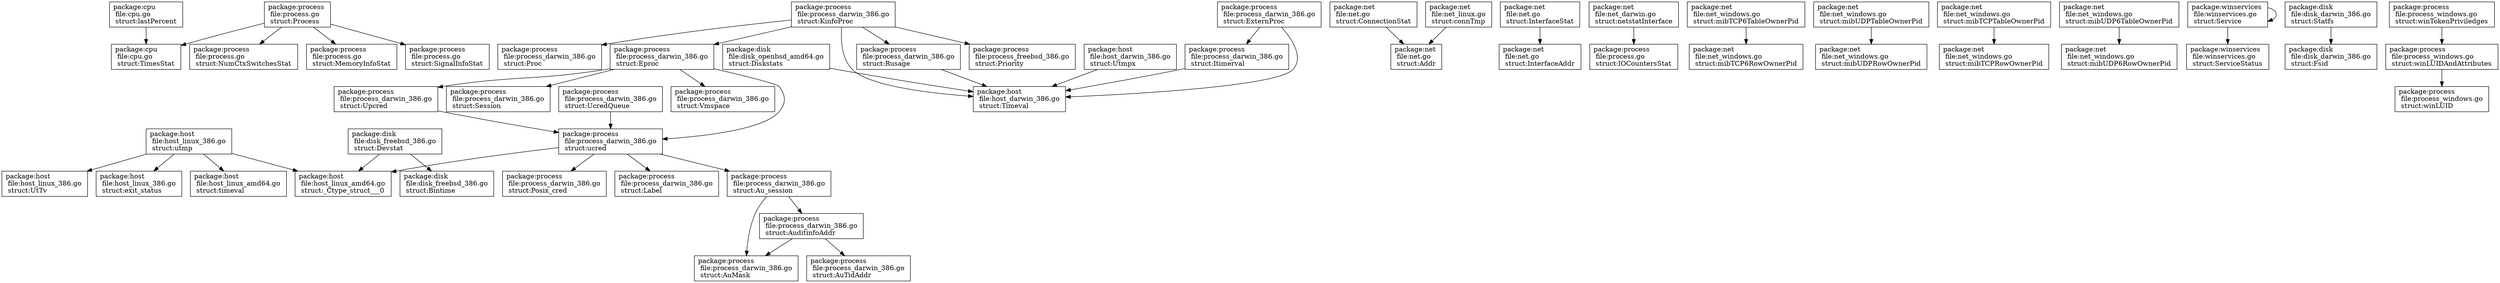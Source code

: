 digraph gph {lastPercent [label="package:cpu \l file:cpu.go \l struct:lastPercent \l", shape="box"];
TimesStat [label="package:cpu \l file:cpu.go \l struct:TimesStat \l", shape="box"];
Utmpx [label="package:host \l file:host_darwin_386.go \l struct:Utmpx \l", shape="box"];
Timeval [label="package:host \l file:host_darwin_386.go \l struct:Timeval \l", shape="box"];
utmp [label="package:host \l file:host_linux_386.go \l struct:utmp \l", shape="box"];
UtTv [label="package:host \l file:host_linux_386.go \l struct:UtTv \l", shape="box"];
exit_status [label="package:host \l file:host_linux_386.go \l struct:exit_status \l", shape="box"];
_Ctype_struct___0 [label="package:host \l file:host_linux_amd64.go \l struct:_Ctype_struct___0 \l", shape="box"];
timeval [label="package:host \l file:host_linux_amd64.go \l struct:timeval \l", shape="box"];
ConnectionStat [label="package:net \l file:net.go \l struct:ConnectionStat \l", shape="box"];
Addr [label="package:net \l file:net.go \l struct:Addr \l", shape="box"];
InterfaceStat [label="package:net \l file:net.go \l struct:InterfaceStat \l", shape="box"];
InterfaceAddr [label="package:net \l file:net.go \l struct:InterfaceAddr \l", shape="box"];
netstatInterface [label="package:net \l file:net_darwin.go \l struct:netstatInterface \l", shape="box"];
IOCountersStat [label="package:process \l file:process.go \l struct:IOCountersStat \l", shape="box"];
connTmp [label="package:net \l file:net_linux.go \l struct:connTmp \l", shape="box"];
mibTCP6TableOwnerPid [label="package:net \l file:net_windows.go \l struct:mibTCP6TableOwnerPid \l", shape="box"];
mibTCP6RowOwnerPid [label="package:net \l file:net_windows.go \l struct:mibTCP6RowOwnerPid \l", shape="box"];
mibUDPTableOwnerPid [label="package:net \l file:net_windows.go \l struct:mibUDPTableOwnerPid \l", shape="box"];
mibUDPRowOwnerPid [label="package:net \l file:net_windows.go \l struct:mibUDPRowOwnerPid \l", shape="box"];
mibTCPTableOwnerPid [label="package:net \l file:net_windows.go \l struct:mibTCPTableOwnerPid \l", shape="box"];
mibTCPRowOwnerPid [label="package:net \l file:net_windows.go \l struct:mibTCPRowOwnerPid \l", shape="box"];
mibUDP6TableOwnerPid [label="package:net \l file:net_windows.go \l struct:mibUDP6TableOwnerPid \l", shape="box"];
mibUDP6RowOwnerPid [label="package:net \l file:net_windows.go \l struct:mibUDP6RowOwnerPid \l", shape="box"];
Service [label="package:winservices \l file:winservices.go \l struct:Service \l", shape="box"];
ServiceStatus [label="package:winservices \l file:winservices.go \l struct:ServiceStatus \l", shape="box"];
Statfs [label="package:disk \l file:disk_darwin_386.go \l struct:Statfs \l", shape="box"];
Fsid [label="package:disk \l file:disk_darwin_386.go \l struct:Fsid \l", shape="box"];
Devstat [label="package:disk \l file:disk_freebsd_386.go \l struct:Devstat \l", shape="box"];
Bintime [label="package:disk \l file:disk_freebsd_386.go \l struct:Bintime \l", shape="box"];
Diskstats [label="package:disk \l file:disk_openbsd_amd64.go \l struct:Diskstats \l", shape="box"];
Process [label="package:process \l file:process.go \l struct:Process \l", shape="box"];
NumCtxSwitchesStat [label="package:process \l file:process.go \l struct:NumCtxSwitchesStat \l", shape="box"];
MemoryInfoStat [label="package:process \l file:process.go \l struct:MemoryInfoStat \l", shape="box"];
SignalInfoStat [label="package:process \l file:process.go \l struct:SignalInfoStat \l", shape="box"];
KinfoProc [label="package:process \l file:process_darwin_386.go \l struct:KinfoProc \l", shape="box"];
Proc [label="package:process \l file:process_darwin_386.go \l struct:Proc \l", shape="box"];
Eproc [label="package:process \l file:process_darwin_386.go \l struct:Eproc \l", shape="box"];
ucred [label="package:process \l file:process_darwin_386.go \l struct:ucred \l", shape="box"];
Posix_cred [label="package:process \l file:process_darwin_386.go \l struct:Posix_cred \l", shape="box"];
Label [label="package:process \l file:process_darwin_386.go \l struct:Label \l", shape="box"];
Au_session [label="package:process \l file:process_darwin_386.go \l struct:Au_session \l", shape="box"];
Itimerval [label="package:process \l file:process_darwin_386.go \l struct:Itimerval \l", shape="box"];
AuditinfoAddr [label="package:process \l file:process_darwin_386.go \l struct:AuditinfoAddr \l", shape="box"];
AuMask [label="package:process \l file:process_darwin_386.go \l struct:AuMask \l", shape="box"];
AuTidAddr [label="package:process \l file:process_darwin_386.go \l struct:AuTidAddr \l", shape="box"];
UcredQueue [label="package:process \l file:process_darwin_386.go \l struct:UcredQueue \l", shape="box"];
Rusage [label="package:process \l file:process_darwin_386.go \l struct:Rusage \l", shape="box"];
Upcred [label="package:process \l file:process_darwin_386.go \l struct:Upcred \l", shape="box"];
Session [label="package:process \l file:process_darwin_386.go \l struct:Session \l", shape="box"];
Vmspace [label="package:process \l file:process_darwin_386.go \l struct:Vmspace \l", shape="box"];
ExternProc [label="package:process \l file:process_darwin_386.go \l struct:ExternProc \l", shape="box"];
Priority [label="package:process \l file:process_freebsd_386.go \l struct:Priority \l", shape="box"];
winLUIDAndAttributes [label="package:process \l file:process_windows.go \l struct:winLUIDAndAttributes \l", shape="box"];
winLUID [label="package:process \l file:process_windows.go \l struct:winLUID \l", shape="box"];
winTokenPriviledges [label="package:process \l file:process_windows.go \l struct:winTokenPriviledges \l", shape="box"];
ConnectionStat->Addr;
InterfaceStat->InterfaceAddr;
netstatInterface->IOCountersStat;
connTmp->Addr;
mibTCP6TableOwnerPid->mibTCP6RowOwnerPid;
mibUDPTableOwnerPid->mibUDPRowOwnerPid;
mibTCPTableOwnerPid->mibTCPRowOwnerPid;
mibUDP6TableOwnerPid->mibUDP6RowOwnerPid;
Service->Service;
Service->ServiceStatus;
lastPercent->TimesStat;
Utmpx->Timeval;
utmp->exit_status;
utmp->UtTv;
utmp->_Ctype_struct___0;
utmp->timeval;
Statfs->Fsid;
Devstat->Bintime;
Devstat->_Ctype_struct___0;
Diskstats->Timeval;
Process->MemoryInfoStat;
Process->SignalInfoStat;
Process->NumCtxSwitchesStat;
Process->TimesStat;
KinfoProc->Proc;
KinfoProc->Eproc;
ucred->Label;
ucred->Au_session;
ucred->_Ctype_struct___0;
ucred->Posix_cred;
Itimerval->Timeval;
AuditinfoAddr->AuMask;
AuditinfoAddr->AuTidAddr;
UcredQueue->ucred;
Rusage->Timeval;
Upcred->ucred;
ExternProc->Timeval;
ExternProc->Itimerval;
Au_session->AuditinfoAddr;
Au_session->AuMask;
Eproc->Upcred;
Eproc->Session;
Eproc->Vmspace;
Eproc->ucred;
KinfoProc->Timeval;
KinfoProc->Priority;
KinfoProc->Rusage;
winLUIDAndAttributes->winLUID;
winTokenPriviledges->winLUIDAndAttributes;
}